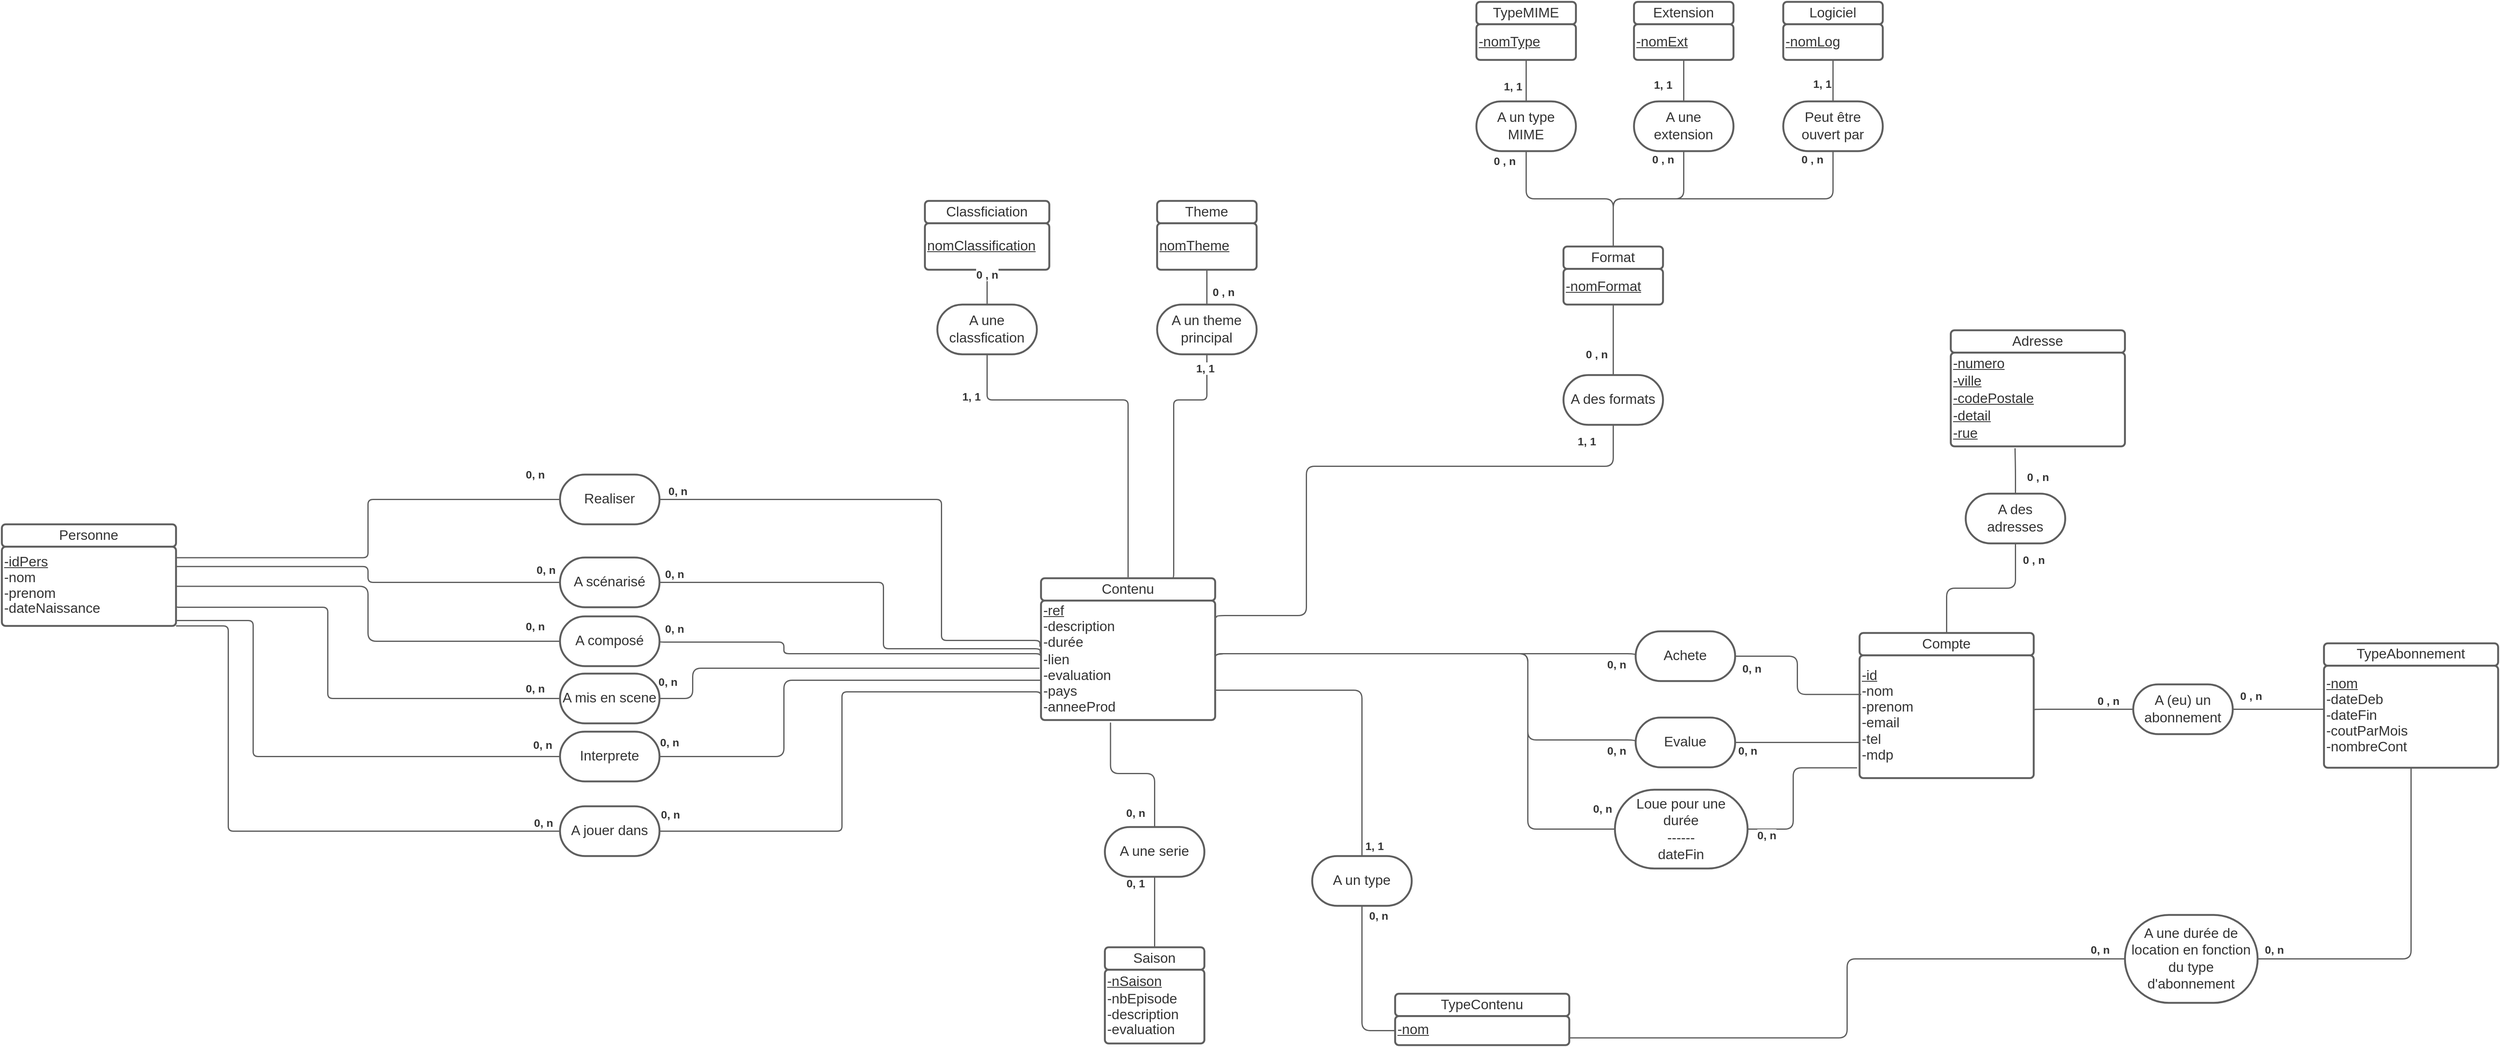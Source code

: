 <mxfile version="20.8.16" type="device"><diagram name="Page-1" id="yzhOez-J-gjcgPz_JkEf"><mxGraphModel dx="1983" dy="2032" grid="1" gridSize="10" guides="1" tooltips="1" connect="1" arrows="0" fold="1" page="1" pageScale="1" pageWidth="827" pageHeight="1169" math="0" shadow="0"><root><mxCell id="0"/><mxCell id="1" parent="0"/><mxCell id="OtvRLSTqSI0YJR0zDPqX-1" value="Theme" style="html=1;overflow=block;blockSpacing=1;whiteSpace=wrap;fontSize=16.7;fontColor=#333333;align=center;spacing=3.8;strokeColor=#5e5e5e;strokeOpacity=100;rounded=1;absoluteArcSize=1;arcSize=9;strokeWidth=2.3;lucidId=jejBH.42-18E;" parent="1" vertex="1"><mxGeometry x="793" y="-696" width="120" height="27" as="geometry"/></mxCell><mxCell id="OtvRLSTqSI0YJR0zDPqX-2" value="nomTheme" style="html=1;overflow=block;blockSpacing=1;whiteSpace=wrap;fontSize=16.7;fontColor=#333333;fontStyle=4;align=left;spacing=3.8;verticalAlign=middle;strokeColor=#5e5e5e;strokeOpacity=100;rounded=1;absoluteArcSize=1;arcSize=9;strokeWidth=2.3;lucidId=jejBxBTFkY.N;" parent="1" vertex="1"><mxGeometry x="793" y="-669" width="120" height="56" as="geometry"/></mxCell><mxCell id="OtvRLSTqSI0YJR0zDPqX-4" value="Contenu" style="html=1;overflow=block;blockSpacing=1;whiteSpace=wrap;fontSize=16.7;fontColor=#333333;align=center;spacing=3.8;strokeColor=#5e5e5e;strokeOpacity=100;rounded=1;absoluteArcSize=1;arcSize=9;strokeWidth=2.3;lucidId=NejBDIy_1vik;" parent="1" vertex="1"><mxGeometry x="653" y="-241" width="210" height="27" as="geometry"/></mxCell><mxCell id="BRtx1PrN9E1ml90FHvNf-51" style="edgeStyle=orthogonalEdgeStyle;rounded=1;orthogonalLoop=1;jettySize=auto;html=1;entryX=0.5;entryY=1;entryDx=0;entryDy=0;strokeColor=#5E5E5E;strokeWidth=1.5;endArrow=none;endFill=0;exitX=1.008;exitY=0.142;exitDx=0;exitDy=0;exitPerimeter=0;" parent="1" source="OtvRLSTqSI0YJR0zDPqX-5" target="BRtx1PrN9E1ml90FHvNf-42" edge="1"><mxGeometry relative="1" as="geometry"><mxPoint x="883" y="-196" as="sourcePoint"/><Array as="points"><mxPoint x="973" y="-196"/><mxPoint x="973" y="-376"/><mxPoint x="1343" y="-376"/></Array></mxGeometry></mxCell><mxCell id="OtvRLSTqSI0YJR0zDPqX-5" value="&lt;div style=&quot;display: flex; justify-content: flex-start; text-align: left; align-items: baseline; font-size: 0; line-height: 1.25;margin-top: -2px;&quot;&gt;&lt;span&gt;&lt;span style=&quot;font-size:16.7px;color:#333333;text-decoration: underline;&quot;&gt;-ref&lt;/span&gt;&lt;span style=&quot;font-size:16.7px;color:#333333;&quot;&gt;&lt;br&gt;&lt;/span&gt;&lt;/span&gt;&lt;/div&gt;&lt;div style=&quot;display: flex; justify-content: flex-start; text-align: left; align-items: baseline; line-height: 1.25; margin-top: -2px;&quot;&gt;&lt;span style=&quot;font-size: 0px;&quot;&gt;&lt;span style=&quot;font-size:16.7px;color:#333333;&quot;&gt;&lt;span style=&quot;font-size:16.7px;color:#333333;&quot;&gt;&lt;br&gt;&lt;/span&gt;&lt;/span&gt;&lt;/span&gt;&lt;span style=&quot;font-size: 0px;&quot;&gt;&lt;span style=&quot;font-size:16.7px;color:#333333;&quot;&gt;&lt;span style=&quot;font-size:16.7px;color:#333333;&quot;&gt;-description&lt;br&gt;&lt;/span&gt;&lt;/span&gt;&lt;/span&gt;&lt;span style=&quot;font-size: 0px;&quot;&gt;&lt;span style=&quot;font-size:16.7px;color:#333333;&quot;&gt;&lt;span style=&quot;font-size:16.7px;color:#333333;&quot;&gt;&lt;br&gt;&lt;/span&gt;&lt;/span&gt;&lt;/span&gt;&lt;span style=&quot;font-size: 0px;&quot;&gt;&lt;span style=&quot;font-size:16.7px;color:#333333;&quot;&gt;&lt;span style=&quot;font-size:16.7px;color:#333333;&quot;&gt;&lt;br&gt;&lt;/span&gt;&lt;/span&gt;&lt;/span&gt;&lt;span style=&quot;font-size: 0px;&quot;&gt;&lt;span style=&quot;font-size:16.7px;color:#333333;&quot;&gt;&lt;span style=&quot;font-size:16.7px;color:#333333;&quot;&gt;&lt;br&gt;&lt;/span&gt;&lt;/span&gt;&lt;/span&gt;&lt;span style=&quot;font-size: 0px;&quot;&gt;&lt;br&gt;&lt;br&gt;&lt;/span&gt;&lt;span style=&quot;font-size: 0px;&quot;&gt;aa&lt;/span&gt;&lt;font color=&quot;#333333&quot;&gt;&lt;br&gt;&lt;/font&gt;&lt;span style=&quot;font-size: 0px;&quot;&gt;&lt;span style=&quot;font-size:16.7px;color:#333333;&quot;&gt;&lt;span style=&quot;font-size:16.7px;color:#333333;&quot;&gt;&lt;br&gt;&lt;/span&gt;&lt;/span&gt;&lt;/span&gt;&lt;span style=&quot;font-size: 0px;&quot;&gt;&lt;span style=&quot;font-size:16.7px;color:#333333;&quot;&gt;&lt;span style=&quot;font-size:16.7px;color:#333333;&quot;&gt;&lt;br&gt;&lt;/span&gt;&lt;/span&gt;&lt;/span&gt;&lt;span style=&quot;font-size: 0px;&quot;&gt;&lt;br&gt;&lt;/span&gt;&lt;font color=&quot;#333333&quot;&gt;&lt;span style=&quot;font-size: 16.7px;&quot;&gt;&lt;br&gt;&lt;/span&gt;&lt;/font&gt;&lt;font color=&quot;#333333&quot;&gt;&lt;span style=&quot;font-size: 16.7px;&quot;&gt;&lt;br&gt;&lt;/span&gt;&lt;/font&gt;&lt;br&gt;&lt;/div&gt;&lt;div style=&quot;display: flex; justify-content: flex-start; text-align: left; align-items: baseline; font-size: 0; line-height: 1.25;margin-top: -2px;&quot;&gt;&lt;span&gt;&lt;span style=&quot;font-size:16.7px;color:#333333;&quot;&gt;-durée&lt;br&gt;-lien&lt;br&gt;&lt;/span&gt;&lt;/span&gt;&lt;/div&gt;&lt;div style=&quot;display: flex; justify-content: flex-start; text-align: left; align-items: baseline; font-size: 0; line-height: 1.25;margin-top: -2px;&quot;&gt;&lt;span&gt;&lt;span style=&quot;font-size:16.7px;color:#333333;&quot;&gt;-evaluation&lt;br&gt;&lt;/span&gt;&lt;/span&gt;&lt;/div&gt;&lt;div style=&quot;display: flex; justify-content: flex-start; text-align: left; align-items: baseline; font-size: 0; line-height: 1.25;margin-top: -2px;&quot;&gt;&lt;span&gt;&lt;span style=&quot;font-size:16.7px;color:#333333;&quot;&gt;-pays&lt;br&gt;&lt;/span&gt;&lt;/span&gt;&lt;/div&gt;&lt;div style=&quot;display: flex; justify-content: flex-start; align-items: baseline; line-height: 1.25; margin-top: -2px;&quot;&gt;&lt;span style=&quot;font-size: 0px;&quot;&gt;&lt;span style=&quot;font-size:16.7px;color:#333333;&quot;&gt;-anneeProd&lt;/span&gt;&lt;/span&gt;&lt;span style=&quot;font-size: 0px;&quot;&gt;&lt;span style=&quot;font-size:16.7px;color:#333333;&quot;&gt;&lt;br&gt;&lt;/span&gt;&lt;/span&gt;&lt;font color=&quot;#333333&quot;&gt;&lt;span style=&quot;font-size: 16.7px;&quot;&gt;&lt;div style=&quot;text-align: left;&quot;&gt;&lt;br&gt;&lt;/div&gt;&lt;/span&gt;&lt;/font&gt;&lt;/div&gt;" style="html=1;overflow=block;blockSpacing=1;whiteSpace=wrap;fontSize=13;spacing=3.8;verticalAlign=middle;strokeColor=#5e5e5e;strokeOpacity=100;rounded=1;absoluteArcSize=1;arcSize=9;strokeWidth=2.3;lucidId=NejBXfe0f9c7;" parent="1" vertex="1"><mxGeometry x="653" y="-214" width="210" height="144" as="geometry"/></mxCell><mxCell id="OtvRLSTqSI0YJR0zDPqX-11" value="Realiser" style="html=1;overflow=block;blockSpacing=1;whiteSpace=wrap;rounded=1;arcSize=50;fontSize=16.7;fontColor=#333333;align=center;spacing=3.8;strokeColor=#5e5e5e;strokeOpacity=100;strokeWidth=2.3;lucidId=ChjB5QPBFmKb;" parent="1" vertex="1"><mxGeometry x="73" y="-366" width="120" height="60" as="geometry"/></mxCell><mxCell id="OtvRLSTqSI0YJR0zDPqX-12" value="" style="html=1;jettySize=18;whiteSpace=wrap;fontSize=13;strokeColor=#5E5E5E;strokeWidth=1.5;rounded=1;arcSize=12;edgeStyle=orthogonalEdgeStyle;startArrow=none;endArrow=none;exitX=0.996;exitY=0.139;entryX=0;entryY=0.5;lucidId=yijBLoybgWSp;exitDx=0;exitDy=0;entryDx=0;entryDy=0;exitPerimeter=0;" parent="1" source="BRtx1PrN9E1ml90FHvNf-89" target="OtvRLSTqSI0YJR0zDPqX-11" edge="1"><mxGeometry width="100" height="100" relative="1" as="geometry"><Array as="points"/><mxPoint x="-87" y="-365" as="sourcePoint"/></mxGeometry></mxCell><mxCell id="OtvRLSTqSI0YJR0zDPqX-14" value="" style="html=1;jettySize=18;whiteSpace=wrap;fontSize=13;strokeColor=#5E5E5E;strokeWidth=1.5;rounded=1;arcSize=12;edgeStyle=orthogonalEdgeStyle;startArrow=none;endArrow=none;exitX=1;exitY=0.5;entryX=-0.006;entryY=0.386;lucidId=HijBQt0Iui5a;exitDx=0;exitDy=0;entryDx=0;entryDy=0;entryPerimeter=0;" parent="1" source="OtvRLSTqSI0YJR0zDPqX-11" target="OtvRLSTqSI0YJR0zDPqX-5" edge="1"><mxGeometry width="100" height="100" relative="1" as="geometry"><Array as="points"><mxPoint x="533" y="-336"/><mxPoint x="533" y="-166"/><mxPoint x="652" y="-166"/></Array></mxGeometry></mxCell><mxCell id="OtvRLSTqSI0YJR0zDPqX-15" value="0, n" style="text;html=1;resizable=0;labelBackgroundColor=default;align=center;verticalAlign=middle;fontStyle=1;fontColor=#333333;fontSize=13.3;" parent="OtvRLSTqSI0YJR0zDPqX-14" vertex="1"><mxGeometry x="-0.205" relative="1" as="geometry"><mxPoint x="-231" y="-10" as="offset"/></mxGeometry></mxCell><mxCell id="OtvRLSTqSI0YJR0zDPqX-18" value="A un theme principal" style="html=1;overflow=block;blockSpacing=1;whiteSpace=wrap;rounded=1;arcSize=50;fontSize=16.7;fontColor=#333333;align=center;spacing=3.8;strokeColor=#5e5e5e;strokeOpacity=100;strokeWidth=2.3;lucidId=xojB8fOaAYHN;" parent="1" vertex="1"><mxGeometry x="793" y="-571" width="120" height="60" as="geometry"/></mxCell><mxCell id="OtvRLSTqSI0YJR0zDPqX-19" value="" style="html=1;jettySize=18;whiteSpace=wrap;fontSize=13;strokeColor=#5E5E5E;strokeWidth=1.5;rounded=1;arcSize=12;edgeStyle=orthogonalEdgeStyle;startArrow=none;endArrow=none;exitX=0.5;exitY=1;lucidId=SojBJwaM~PbR;exitDx=0;exitDy=0;entryX=0.75;entryY=0;entryDx=0;entryDy=0;" parent="1" source="OtvRLSTqSI0YJR0zDPqX-18" target="OtvRLSTqSI0YJR0zDPqX-4" edge="1"><mxGeometry width="100" height="100" relative="1" as="geometry"><Array as="points"><mxPoint x="853" y="-456"/><mxPoint x="813" y="-456"/><mxPoint x="813" y="-241"/></Array><mxPoint x="813" y="-246" as="targetPoint"/></mxGeometry></mxCell><mxCell id="OtvRLSTqSI0YJR0zDPqX-20" value="1, 1" style="text;html=1;resizable=0;labelBackgroundColor=default;align=center;verticalAlign=middle;fontStyle=1;fontColor=#333333;fontSize=13.3;" parent="OtvRLSTqSI0YJR0zDPqX-19" vertex="1"><mxGeometry x="-0.826" relative="1" as="geometry"><mxPoint x="-2" y="-10" as="offset"/></mxGeometry></mxCell><mxCell id="OtvRLSTqSI0YJR0zDPqX-21" value="" style="html=1;jettySize=18;whiteSpace=wrap;fontSize=13;strokeColor=#5E5E5E;strokeWidth=1.5;rounded=1;arcSize=12;edgeStyle=orthogonalEdgeStyle;startArrow=none;endArrow=none;exitX=0.5;exitY=1;entryX=0.5;entryY=0;lucidId=1ojBVqLJjaBZ;entryDx=0;entryDy=0;exitDx=0;exitDy=0;" parent="1" source="OtvRLSTqSI0YJR0zDPqX-2" target="OtvRLSTqSI0YJR0zDPqX-18" edge="1"><mxGeometry width="100" height="100" relative="1" as="geometry"><Array as="points"/></mxGeometry></mxCell><mxCell id="OtvRLSTqSI0YJR0zDPqX-22" value="0 , n" style="text;html=1;resizable=0;labelBackgroundColor=default;align=center;verticalAlign=middle;fontStyle=1;fontColor=#333333;fontSize=13.3;" parent="OtvRLSTqSI0YJR0zDPqX-21" vertex="1"><mxGeometry relative="1" as="geometry"><mxPoint x="20" y="6" as="offset"/></mxGeometry></mxCell><mxCell id="OtvRLSTqSI0YJR0zDPqX-23" value="A jouer dans" style="html=1;overflow=block;blockSpacing=1;whiteSpace=wrap;rounded=1;arcSize=50;fontSize=16.7;fontColor=#333333;align=center;spacing=3.8;strokeColor=#5e5e5e;strokeOpacity=100;strokeWidth=2.3;lucidId=FqjBGdys.Dre;" parent="1" vertex="1"><mxGeometry x="73.0" y="34" width="120" height="60" as="geometry"/></mxCell><mxCell id="OtvRLSTqSI0YJR0zDPqX-24" value="A scénarisé" style="html=1;overflow=block;blockSpacing=1;whiteSpace=wrap;rounded=1;arcSize=50;fontSize=16.7;fontColor=#333333;align=center;spacing=3.8;strokeColor=#5e5e5e;strokeOpacity=100;strokeWidth=2.3;lucidId=LqjBLhuiTjXW;" parent="1" vertex="1"><mxGeometry x="73" y="-266" width="120" height="60" as="geometry"/></mxCell><mxCell id="OtvRLSTqSI0YJR0zDPqX-25" value="" style="html=1;jettySize=18;whiteSpace=wrap;fontSize=13;strokeColor=#5E5E5E;strokeWidth=1.5;rounded=1;arcSize=12;edgeStyle=orthogonalEdgeStyle;startArrow=none;endArrow=none;exitX=1;exitY=0.25;entryX=0;entryY=0.5;lucidId=ZqjBr8YlqV.C;exitDx=0;exitDy=0;entryDx=0;entryDy=0;" parent="1" source="BRtx1PrN9E1ml90FHvNf-89" target="OtvRLSTqSI0YJR0zDPqX-24" edge="1"><mxGeometry width="100" height="100" relative="1" as="geometry"><Array as="points"/><mxPoint x="-87" y="-235.0" as="sourcePoint"/></mxGeometry></mxCell><mxCell id="OtvRLSTqSI0YJR0zDPqX-26" value="0, n" style="text;html=1;resizable=0;labelBackgroundColor=default;align=center;verticalAlign=middle;fontStyle=1;fontColor=#333333;fontSize=13.3;" parent="OtvRLSTqSI0YJR0zDPqX-25" vertex="1"><mxGeometry x="0.196" relative="1" as="geometry"><mxPoint x="163" y="53" as="offset"/></mxGeometry></mxCell><mxCell id="OtvRLSTqSI0YJR0zDPqX-27" value="" style="html=1;jettySize=18;whiteSpace=wrap;fontSize=13;strokeColor=#5E5E5E;strokeWidth=1.5;rounded=1;arcSize=12;edgeStyle=orthogonalEdgeStyle;startArrow=none;endArrow=none;exitX=1;exitY=1;entryX=0;entryY=0.5;lucidId=2qjBmUkvBCma;entryDx=0;entryDy=0;exitDx=0;exitDy=0;" parent="1" source="BRtx1PrN9E1ml90FHvNf-89" target="OtvRLSTqSI0YJR0zDPqX-23" edge="1"><mxGeometry width="100" height="100" relative="1" as="geometry"><Array as="points"><mxPoint x="-327" y="-183"/><mxPoint x="-327" y="64"/></Array><mxPoint x="210.37" y="301.604" as="sourcePoint"/></mxGeometry></mxCell><mxCell id="OtvRLSTqSI0YJR0zDPqX-28" value="0, n" style="text;html=1;resizable=0;labelBackgroundColor=default;align=center;verticalAlign=middle;fontStyle=1;fontColor=#333333;fontSize=13.3;" parent="OtvRLSTqSI0YJR0zDPqX-27" vertex="1"><mxGeometry x="0.248" relative="1" as="geometry"><mxPoint x="247" y="-10" as="offset"/></mxGeometry></mxCell><mxCell id="OtvRLSTqSI0YJR0zDPqX-29" value="" style="html=1;jettySize=18;whiteSpace=wrap;fontSize=13;strokeColor=#5E5E5E;strokeWidth=1.5;rounded=1;arcSize=12;edgeStyle=orthogonalEdgeStyle;startArrow=none;endArrow=none;exitX=1;exitY=0.5;entryX=-0.005;entryY=0.443;lucidId=_qjBDqwcsFOo;exitDx=0;exitDy=0;entryDx=0;entryDy=0;entryPerimeter=0;" parent="1" source="OtvRLSTqSI0YJR0zDPqX-24" target="OtvRLSTqSI0YJR0zDPqX-5" edge="1"><mxGeometry width="100" height="100" relative="1" as="geometry"><Array as="points"><mxPoint x="463" y="-236"/><mxPoint x="463" y="-156"/><mxPoint x="652" y="-156"/></Array></mxGeometry></mxCell><mxCell id="OtvRLSTqSI0YJR0zDPqX-30" value="0, n" style="text;html=1;resizable=0;labelBackgroundColor=default;align=center;verticalAlign=middle;fontStyle=1;fontColor=#333333;fontSize=13.3;" parent="OtvRLSTqSI0YJR0zDPqX-29" vertex="1"><mxGeometry x="-0.819" relative="1" as="geometry"><mxPoint x="-32" y="-10" as="offset"/></mxGeometry></mxCell><mxCell id="OtvRLSTqSI0YJR0zDPqX-122" style="edgeStyle=elbowEdgeStyle;rounded=1;orthogonalLoop=1;jettySize=auto;html=1;exitX=0;exitY=0;exitDx=0;exitDy=0;strokeColor=#5e5e5e;strokeWidth=1.5;fontSize=14;endArrow=none;endFill=0;" parent="OtvRLSTqSI0YJR0zDPqX-29" source="OtvRLSTqSI0YJR0zDPqX-30" target="OtvRLSTqSI0YJR0zDPqX-30" edge="1"><mxGeometry relative="1" as="geometry"/></mxCell><mxCell id="OtvRLSTqSI0YJR0zDPqX-33" value="Classficiation" style="html=1;overflow=block;blockSpacing=1;whiteSpace=wrap;fontSize=16.7;fontColor=#333333;align=center;spacing=3.8;strokeColor=#5e5e5e;strokeOpacity=100;rounded=1;absoluteArcSize=1;arcSize=9;strokeWidth=2.3;lucidId=esjB~5Ccd-we;" parent="1" vertex="1"><mxGeometry x="513" y="-696" width="150" height="27" as="geometry"/></mxCell><mxCell id="OtvRLSTqSI0YJR0zDPqX-34" value="nomClassification" style="html=1;overflow=block;blockSpacing=1;whiteSpace=wrap;fontSize=16.7;fontColor=#333333;fontStyle=4;align=left;spacing=3.8;verticalAlign=middle;strokeColor=#5e5e5e;strokeOpacity=100;rounded=1;absoluteArcSize=1;arcSize=9;strokeWidth=2.3;lucidId=esjBIlTkwPr8;" parent="1" vertex="1"><mxGeometry x="513" y="-669" width="150" height="56" as="geometry"/></mxCell><mxCell id="OtvRLSTqSI0YJR0zDPqX-35" value="A une classfication" style="html=1;overflow=block;blockSpacing=1;whiteSpace=wrap;rounded=1;arcSize=50;fontSize=16.7;fontColor=#333333;align=center;spacing=3.8;strokeColor=#5e5e5e;strokeOpacity=100;strokeWidth=2.3;lucidId=esjBECUk6~5J;" parent="1" vertex="1"><mxGeometry x="528" y="-571" width="120" height="60" as="geometry"/></mxCell><mxCell id="OtvRLSTqSI0YJR0zDPqX-36" value="" style="html=1;jettySize=18;whiteSpace=wrap;fontSize=13;strokeColor=#5E5E5E;strokeWidth=1.5;rounded=1;arcSize=12;edgeStyle=orthogonalEdgeStyle;startArrow=none;endArrow=none;exitX=0.5;exitY=1;entryX=0.5;entryY=-0.042;entryPerimeter=0;lucidId=esjBC1PlI_qc;exitDx=0;exitDy=0;" parent="1" source="OtvRLSTqSI0YJR0zDPqX-35" target="OtvRLSTqSI0YJR0zDPqX-4" edge="1"><mxGeometry width="100" height="100" relative="1" as="geometry"><Array as="points"><mxPoint x="588" y="-456"/><mxPoint x="758" y="-456"/></Array></mxGeometry></mxCell><mxCell id="OtvRLSTqSI0YJR0zDPqX-82" value="1, 1" style="text;html=1;resizable=0;labelBackgroundColor=default;align=center;verticalAlign=middle;fontStyle=1;fontColor=#333333;fontSize=13.3;" parent="OtvRLSTqSI0YJR0zDPqX-36" vertex="1"><mxGeometry x="-0.816" relative="1" as="geometry"><mxPoint x="-19" y="10" as="offset"/></mxGeometry></mxCell><mxCell id="OtvRLSTqSI0YJR0zDPqX-38" value="" style="html=1;jettySize=18;whiteSpace=wrap;fontSize=13;strokeColor=#5E5E5E;strokeWidth=1.5;rounded=1;arcSize=12;edgeStyle=orthogonalEdgeStyle;startArrow=none;endArrow=none;exitX=0.5;exitY=1;entryX=0.5;entryY=0;lucidId=esjBZ3NB9nTm;exitDx=0;exitDy=0;entryDx=0;entryDy=0;" parent="1" source="OtvRLSTqSI0YJR0zDPqX-34" target="OtvRLSTqSI0YJR0zDPqX-35" edge="1"><mxGeometry width="100" height="100" relative="1" as="geometry"><Array as="points"/></mxGeometry></mxCell><mxCell id="OtvRLSTqSI0YJR0zDPqX-39" value="0 , n" style="text;html=1;resizable=0;labelBackgroundColor=default;align=center;verticalAlign=middle;fontStyle=1;fontColor=#333333;fontSize=13.3;" parent="OtvRLSTqSI0YJR0zDPqX-38" vertex="1"><mxGeometry relative="1" as="geometry"><mxPoint y="-15" as="offset"/></mxGeometry></mxCell><mxCell id="BRtx1PrN9E1ml90FHvNf-8" style="edgeStyle=orthogonalEdgeStyle;rounded=1;orthogonalLoop=1;jettySize=auto;html=1;exitX=0.5;exitY=1;exitDx=0;exitDy=0;entryX=0.5;entryY=0;entryDx=0;entryDy=0;endArrow=none;endFill=0;strokeWidth=1.5;strokeColor=#5E5E5E;" parent="1" source="BRtx1PrN9E1ml90FHvNf-95" target="OtvRLSTqSI0YJR0zDPqX-49" edge="1"><mxGeometry relative="1" as="geometry"/></mxCell><mxCell id="OtvRLSTqSI0YJR0zDPqX-48" value="&lt;div style=&quot;display: flex; justify-content: flex-start; text-align: left; align-items: baseline; font-size: 0; line-height: 1.25;margin-top: -2px;&quot;&gt;&lt;span&gt;&lt;span style=&quot;font-size:16.7px;color:#333333;&quot;&gt;&lt;br&gt;&lt;/span&gt;&lt;/span&gt;&lt;span&gt;&lt;span style=&quot;font-size:16.7px;color:#333333;&quot;&gt;&lt;u&gt;-nSaison&lt;br&gt;&lt;/u&gt;-nbEpisode&lt;br&gt;&lt;/span&gt;&lt;/span&gt;&lt;/div&gt;&lt;div style=&quot;display: flex; justify-content: flex-start; text-align: left; align-items: baseline; font-size: 0; line-height: 1.25;margin-top: -2px;&quot;&gt;&lt;span&gt;&lt;span style=&quot;font-size:16.7px;color:#333333;&quot;&gt;-description&lt;br&gt;&lt;/span&gt;&lt;/span&gt;&lt;/div&gt;&lt;div style=&quot;display: flex; justify-content: flex-start; text-align: left; align-items: baseline; font-size: 0; line-height: 1.25;margin-top: -2px;&quot;&gt;&lt;span&gt;&lt;span style=&quot;font-size:16.7px;color:#333333;&quot;&gt;-evaluation&lt;/span&gt;&lt;/span&gt;&lt;/div&gt;" style="html=1;overflow=block;blockSpacing=1;whiteSpace=wrap;fontSize=13;spacing=3.8;verticalAlign=middle;strokeColor=#5e5e5e;strokeOpacity=100;rounded=1;absoluteArcSize=1;arcSize=9;strokeWidth=2.3;lucidId=sxjByRSx1M5x;" parent="1" vertex="1"><mxGeometry x="730" y="231" width="120" height="89" as="geometry"/></mxCell><mxCell id="OtvRLSTqSI0YJR0zDPqX-49" value="Saison" style="html=1;overflow=block;blockSpacing=1;whiteSpace=wrap;fontSize=16.7;fontColor=#333333;align=center;spacing=3.8;strokeColor=#5e5e5e;strokeOpacity=100;rounded=1;absoluteArcSize=1;arcSize=9;strokeWidth=2.3;lucidId=sxjBbOrN3D~8;" parent="1" vertex="1"><mxGeometry x="730" y="204" width="120" height="27" as="geometry"/></mxCell><mxCell id="OtvRLSTqSI0YJR0zDPqX-56" value="" style="html=1;jettySize=18;whiteSpace=wrap;fontSize=13;strokeColor=#5E5E5E;strokeWidth=1.5;rounded=1;arcSize=12;edgeStyle=orthogonalEdgeStyle;startArrow=none;endArrow=none;exitX=1;exitY=0.5;entryX=0.002;entryY=0.858;lucidId=hBjB2dj1gplf;entryDx=0;entryDy=0;entryPerimeter=0;exitDx=0;exitDy=0;" parent="1" source="OtvRLSTqSI0YJR0zDPqX-23" target="OtvRLSTqSI0YJR0zDPqX-5" edge="1"><mxGeometry width="100" height="100" relative="1" as="geometry"><Array as="points"><mxPoint x="413" y="64"/><mxPoint x="413" y="-104"/></Array></mxGeometry></mxCell><mxCell id="OtvRLSTqSI0YJR0zDPqX-108" style="edgeStyle=elbowEdgeStyle;rounded=1;orthogonalLoop=1;jettySize=auto;html=1;exitX=1;exitY=0.5;exitDx=0;exitDy=0;entryX=0;entryY=0.5;entryDx=0;entryDy=0;strokeColor=#5e5e5e;strokeWidth=1.5;fontSize=14;endArrow=none;endFill=0;" parent="1" source="BRtx1PrN9E1ml90FHvNf-89" target="OtvRLSTqSI0YJR0zDPqX-64" edge="1"><mxGeometry relative="1" as="geometry"><mxPoint x="-270" y="-165.0" as="sourcePoint"/></mxGeometry></mxCell><mxCell id="OtvRLSTqSI0YJR0zDPqX-64" value="A composé" style="html=1;overflow=block;blockSpacing=1;whiteSpace=wrap;rounded=1;arcSize=50;fontSize=16.7;fontColor=#333333;align=center;spacing=3.8;strokeColor=#5e5e5e;strokeOpacity=100;strokeWidth=2.3;lucidId=9DjBeM9wwp~a;" parent="1" vertex="1"><mxGeometry x="73" y="-195" width="120" height="60" as="geometry"/></mxCell><mxCell id="OtvRLSTqSI0YJR0zDPqX-67" value="" style="html=1;jettySize=18;whiteSpace=wrap;fontSize=13;strokeColor=#5E5E5E;strokeWidth=1.5;rounded=1;arcSize=12;edgeStyle=orthogonalEdgeStyle;startArrow=none;endArrow=none;exitX=1;exitY=0.5;lucidId=zEjBB7QVhMc1;exitDx=0;exitDy=0;entryX=0;entryY=0.5;entryDx=0;entryDy=0;" parent="1" source="OtvRLSTqSI0YJR0zDPqX-64" target="OtvRLSTqSI0YJR0zDPqX-5" edge="1"><mxGeometry width="100" height="100" relative="1" as="geometry"><Array as="points"><mxPoint x="193" y="-164"/><mxPoint x="343" y="-164"/><mxPoint x="343" y="-150"/></Array><mxPoint x="1038" y="322.5" as="targetPoint"/></mxGeometry></mxCell><mxCell id="OtvRLSTqSI0YJR0zDPqX-68" value="0, n" style="text;html=1;resizable=0;labelBackgroundColor=default;align=center;verticalAlign=middle;fontStyle=1;fontColor=#333333;fontSize=13.3;" parent="OtvRLSTqSI0YJR0zDPqX-67" vertex="1"><mxGeometry x="-0.969" relative="1" as="geometry"><mxPoint x="11" y="-16" as="offset"/></mxGeometry></mxCell><mxCell id="OtvRLSTqSI0YJR0zDPqX-102" style="edgeStyle=elbowEdgeStyle;rounded=1;orthogonalLoop=1;jettySize=auto;html=1;entryX=-0.009;entryY=0.566;entryDx=0;entryDy=0;strokeColor=#5e5e5e;strokeWidth=1.5;fontSize=14;endArrow=none;endFill=0;entryPerimeter=0;exitX=1;exitY=0.5;exitDx=0;exitDy=0;" parent="1" source="OtvRLSTqSI0YJR0zDPqX-74" target="OtvRLSTqSI0YJR0zDPqX-5" edge="1"><mxGeometry relative="1" as="geometry"><Array as="points"><mxPoint x="233" y="-116"/><mxPoint x="1293" y="384"/></Array></mxGeometry></mxCell><mxCell id="OtvRLSTqSI0YJR0zDPqX-74" value="A mis en scene" style="html=1;overflow=block;blockSpacing=1;whiteSpace=wrap;rounded=1;arcSize=50;fontSize=16.7;fontColor=#333333;align=center;spacing=3.8;strokeColor=#5e5e5e;strokeOpacity=100;strokeWidth=2.3;lucidId=sFjBx3ZSnAQh;" parent="1" vertex="1"><mxGeometry x="73" y="-126" width="120" height="60" as="geometry"/></mxCell><mxCell id="OtvRLSTqSI0YJR0zDPqX-75" value="" style="html=1;jettySize=18;whiteSpace=wrap;fontSize=13;strokeColor=#5E5E5E;strokeWidth=1.5;rounded=1;arcSize=12;edgeStyle=orthogonalEdgeStyle;startArrow=none;endArrow=none;entryX=0;entryY=0.5;lucidId=sFjBRPKOKJ_d;entryDx=0;entryDy=0;exitX=1;exitY=0.75;exitDx=0;exitDy=0;" parent="1" source="BRtx1PrN9E1ml90FHvNf-89" target="OtvRLSTqSI0YJR0zDPqX-74" edge="1"><mxGeometry width="100" height="100" relative="1" as="geometry"><Array as="points"><mxPoint x="-390" y="-206"/><mxPoint x="-207" y="-206"/><mxPoint x="-207" y="-96"/></Array><mxPoint x="-262" y="-35.87" as="sourcePoint"/></mxGeometry></mxCell><mxCell id="OtvRLSTqSI0YJR0zDPqX-76" value="0, n" style="text;html=1;resizable=0;labelBackgroundColor=default;align=center;verticalAlign=middle;fontStyle=1;fontColor=#333333;fontSize=13.3;" parent="OtvRLSTqSI0YJR0zDPqX-75" vertex="1"><mxGeometry x="0.248" relative="1" as="geometry"><mxPoint x="186" y="-12" as="offset"/></mxGeometry></mxCell><mxCell id="OtvRLSTqSI0YJR0zDPqX-96" style="edgeStyle=orthogonalEdgeStyle;rounded=1;orthogonalLoop=1;jettySize=auto;html=1;exitX=1;exitY=0.5;exitDx=0;exitDy=0;fontSize=14;endArrow=none;endFill=0;strokeWidth=1.5;strokeColor=#5e5e5e;" parent="1" source="OtvRLSTqSI0YJR0zDPqX-78" edge="1"><mxGeometry relative="1" as="geometry"><mxPoint x="653" y="-118" as="targetPoint"/><Array as="points"><mxPoint x="343" y="-26"/><mxPoint x="343" y="-118"/></Array></mxGeometry></mxCell><mxCell id="OtvRLSTqSI0YJR0zDPqX-78" value="Interprete" style="html=1;overflow=block;blockSpacing=1;whiteSpace=wrap;rounded=1;arcSize=50;fontSize=16.7;fontColor=#333333;align=center;spacing=3.8;strokeColor=#5e5e5e;strokeOpacity=100;strokeWidth=2.3;lucidId=vFjBN382D4NY;" parent="1" vertex="1"><mxGeometry x="73" y="-56" width="120" height="60" as="geometry"/></mxCell><mxCell id="OtvRLSTqSI0YJR0zDPqX-92" value="" style="html=1;jettySize=18;whiteSpace=wrap;fontSize=13;strokeColor=#5E5E5E;strokeWidth=1.5;rounded=1;arcSize=12;edgeStyle=orthogonalEdgeStyle;startArrow=none;endArrow=none;lucidId=sFjBRPKOKJ_d;exitX=1.001;exitY=0.932;exitDx=0;exitDy=0;entryX=0;entryY=0.5;entryDx=0;entryDy=0;exitPerimeter=0;" parent="1" source="BRtx1PrN9E1ml90FHvNf-89" target="OtvRLSTqSI0YJR0zDPqX-78" edge="1"><mxGeometry width="100" height="100" relative="1" as="geometry"><Array as="points"><mxPoint x="-297" y="-190"/><mxPoint x="-297" y="-26"/></Array><mxPoint x="73" y="113" as="sourcePoint"/><mxPoint x="213" y="93" as="targetPoint"/></mxGeometry></mxCell><mxCell id="OtvRLSTqSI0YJR0zDPqX-93" value="0, n" style="text;html=1;resizable=0;labelBackgroundColor=default;align=center;verticalAlign=middle;fontStyle=1;fontColor=#333333;fontSize=13.3;" parent="OtvRLSTqSI0YJR0zDPqX-92" vertex="1"><mxGeometry x="0.248" relative="1" as="geometry"><mxPoint x="215" y="-14" as="offset"/></mxGeometry></mxCell><mxCell id="BRtx1PrN9E1ml90FHvNf-55" style="edgeStyle=orthogonalEdgeStyle;rounded=1;orthogonalLoop=1;jettySize=auto;html=1;exitX=1.001;exitY=0.448;exitDx=0;exitDy=0;strokeColor=#5E5E5E;strokeWidth=1.5;endArrow=none;endFill=0;entryX=0;entryY=0.5;entryDx=0;entryDy=0;exitPerimeter=0;" parent="1" source="BRtx1PrN9E1ml90FHvNf-2" target="BRtx1PrN9E1ml90FHvNf-56" edge="1"><mxGeometry relative="1" as="geometry"><mxPoint x="1940" y="-253" as="targetPoint"/><Array as="points"><mxPoint x="1850" y="-83"/></Array></mxGeometry></mxCell><mxCell id="BRtx1PrN9E1ml90FHvNf-83" style="edgeStyle=orthogonalEdgeStyle;rounded=1;orthogonalLoop=1;jettySize=auto;html=1;exitX=0.5;exitY=0;exitDx=0;exitDy=0;entryX=0.5;entryY=1;entryDx=0;entryDy=0;strokeColor=#5E5E5E;strokeWidth=1.5;endArrow=none;endFill=0;" parent="1" source="BRtx1PrN9E1ml90FHvNf-1" target="BRtx1PrN9E1ml90FHvNf-82" edge="1"><mxGeometry relative="1" as="geometry"/></mxCell><mxCell id="BRtx1PrN9E1ml90FHvNf-1" value="Compte" style="html=1;overflow=block;blockSpacing=1;whiteSpace=wrap;fontSize=16.7;fontColor=#333333;align=center;spacing=3.8;strokeColor=#5e5e5e;strokeOpacity=100;rounded=1;absoluteArcSize=1;arcSize=9;strokeWidth=2.3;lucidId=NejBDIy_1vik;" parent="1" vertex="1"><mxGeometry x="1640" y="-175" width="210" height="27" as="geometry"/></mxCell><mxCell id="BRtx1PrN9E1ml90FHvNf-2" value="&lt;div style=&quot;display: flex; justify-content: flex-start; text-align: left; align-items: baseline; font-size: 0; line-height: 1.25;margin-top: -2px;&quot;&gt;&lt;span&gt;&lt;span style=&quot;font-size:16.7px;color:#333333;text-decoration: underline;&quot;&gt;-id&lt;/span&gt;&lt;span style=&quot;font-size:16.7px;color:#333333;&quot;&gt;&lt;br&gt;&lt;/span&gt;&lt;/span&gt;&lt;/div&gt;&lt;div style=&quot;display: flex; justify-content: flex-start; text-align: left; align-items: baseline; font-size: 0; line-height: 1.25;margin-top: -2px;&quot;&gt;&lt;span&gt;&lt;span style=&quot;font-size:16.7px;color:#333333;&quot;&gt;&lt;span style=&quot;font-size:16.7px;color:#333333;&quot;&gt;-nom&lt;br&gt;&lt;/span&gt;&lt;/span&gt;&lt;/span&gt;&lt;/div&gt;&lt;div style=&quot;display: flex; justify-content: flex-start; text-align: left; align-items: baseline; font-size: 0; line-height: 1.25;margin-top: -2px;&quot;&gt;&lt;span&gt;&lt;span style=&quot;font-size:16.7px;color:#333333;&quot;&gt;-prenom&lt;br&gt;&lt;/span&gt;&lt;/span&gt;&lt;/div&gt;&lt;div style=&quot;display: flex; justify-content: flex-start; text-align: left; align-items: baseline; font-size: 0; line-height: 1.25;margin-top: -2px;&quot;&gt;&lt;span&gt;&lt;span style=&quot;font-size:16.7px;color:#333333;&quot;&gt;-email&lt;br&gt;-tel&lt;/span&gt;&lt;/span&gt;&lt;span&gt;&lt;br&gt;&lt;/span&gt;&lt;span&gt;&lt;br&gt;&lt;/span&gt;&lt;/div&gt;&lt;div style=&quot;display: flex; justify-content: flex-start; text-align: left; align-items: baseline; font-size: 0; line-height: 1.25;margin-top: -2px;&quot;&gt;&lt;span&gt;&lt;span style=&quot;font-size:16.7px;color:#333333;&quot;&gt;-mdp&lt;/span&gt;&lt;/span&gt;&lt;/div&gt;" style="html=1;overflow=block;blockSpacing=1;whiteSpace=wrap;fontSize=13;spacing=3.8;verticalAlign=middle;strokeColor=#5e5e5e;strokeOpacity=100;rounded=1;absoluteArcSize=1;arcSize=9;strokeWidth=2.3;lucidId=NejBXfe0f9c7;" parent="1" vertex="1"><mxGeometry x="1640" y="-148" width="210" height="148" as="geometry"/></mxCell><mxCell id="BRtx1PrN9E1ml90FHvNf-12" style="edgeStyle=orthogonalEdgeStyle;rounded=1;orthogonalLoop=1;jettySize=auto;html=1;exitX=1;exitY=0.5;exitDx=0;exitDy=0;entryX=0.009;entryY=0.318;entryDx=0;entryDy=0;entryPerimeter=0;strokeColor=#5E5E5E;strokeWidth=1.5;endArrow=none;endFill=0;" parent="1" source="BRtx1PrN9E1ml90FHvNf-10" target="BRtx1PrN9E1ml90FHvNf-2" edge="1"><mxGeometry relative="1" as="geometry"/></mxCell><mxCell id="BRtx1PrN9E1ml90FHvNf-52" style="edgeStyle=orthogonalEdgeStyle;rounded=1;orthogonalLoop=1;jettySize=auto;html=1;exitX=0;exitY=0.5;exitDx=0;exitDy=0;entryX=1;entryY=0.5;entryDx=0;entryDy=0;strokeColor=#5E5E5E;strokeWidth=1.5;endArrow=none;endFill=0;" parent="1" source="BRtx1PrN9E1ml90FHvNf-10" target="OtvRLSTqSI0YJR0zDPqX-5" edge="1"><mxGeometry relative="1" as="geometry"><Array as="points"><mxPoint x="1370" y="-150"/><mxPoint x="863" y="-150"/></Array></mxGeometry></mxCell><mxCell id="BRtx1PrN9E1ml90FHvNf-10" value="Achete" style="html=1;overflow=block;blockSpacing=1;whiteSpace=wrap;rounded=1;arcSize=50;fontSize=16.7;fontColor=#333333;align=center;spacing=3.8;strokeColor=#5e5e5e;strokeOpacity=100;strokeWidth=2.3;lucidId=xojB8fOaAYHN;" parent="1" vertex="1"><mxGeometry x="1370" y="-177" width="120" height="60" as="geometry"/></mxCell><mxCell id="BRtx1PrN9E1ml90FHvNf-13" style="edgeStyle=orthogonalEdgeStyle;rounded=1;orthogonalLoop=1;jettySize=auto;html=1;exitX=1;exitY=0.5;exitDx=0;exitDy=0;strokeColor=#5E5E5E;strokeWidth=1.5;endArrow=none;endFill=0;entryX=-0.014;entryY=0.916;entryDx=0;entryDy=0;entryPerimeter=0;" parent="1" source="BRtx1PrN9E1ml90FHvNf-11" target="BRtx1PrN9E1ml90FHvNf-2" edge="1"><mxGeometry relative="1" as="geometry"><mxPoint x="1620" y="7" as="targetPoint"/><Array as="points"><mxPoint x="1560" y="62"/><mxPoint x="1560" y="-12"/></Array></mxGeometry></mxCell><mxCell id="BRtx1PrN9E1ml90FHvNf-53" style="edgeStyle=orthogonalEdgeStyle;rounded=1;orthogonalLoop=1;jettySize=auto;html=1;exitX=0;exitY=0.5;exitDx=0;exitDy=0;strokeColor=#5E5E5E;strokeWidth=1.5;endArrow=none;endFill=0;entryX=1;entryY=0.5;entryDx=0;entryDy=0;" parent="1" source="BRtx1PrN9E1ml90FHvNf-11" target="OtvRLSTqSI0YJR0zDPqX-5" edge="1"><mxGeometry relative="1" as="geometry"><mxPoint x="863" y="-146" as="targetPoint"/><Array as="points"><mxPoint x="1240" y="61"/><mxPoint x="1240" y="-150"/><mxPoint x="863" y="-150"/></Array></mxGeometry></mxCell><mxCell id="BRtx1PrN9E1ml90FHvNf-11" value="Loue pour une durée&lt;br&gt;------&lt;br&gt;dateFin" style="html=1;overflow=block;blockSpacing=1;whiteSpace=wrap;rounded=1;arcSize=50;fontSize=16.7;fontColor=#333333;align=center;spacing=3.8;strokeColor=#5e5e5e;strokeOpacity=100;strokeWidth=2.3;lucidId=xojB8fOaAYHN;" parent="1" vertex="1"><mxGeometry x="1345" y="14" width="160" height="95" as="geometry"/></mxCell><mxCell id="BRtx1PrN9E1ml90FHvNf-14" value="Format" style="html=1;overflow=block;blockSpacing=1;whiteSpace=wrap;fontSize=16.7;fontColor=#333333;align=center;spacing=3.8;strokeColor=#5e5e5e;strokeOpacity=100;rounded=1;absoluteArcSize=1;arcSize=9;strokeWidth=2.3;lucidId=jejBH.42-18E;" parent="1" vertex="1"><mxGeometry x="1283" y="-641" width="120" height="27" as="geometry"/></mxCell><mxCell id="BRtx1PrN9E1ml90FHvNf-41" style="edgeStyle=orthogonalEdgeStyle;rounded=1;orthogonalLoop=1;jettySize=auto;html=1;exitX=0.5;exitY=1;exitDx=0;exitDy=0;strokeColor=#5E5E5E;strokeWidth=1.5;endArrow=none;endFill=0;entryX=0.5;entryY=0;entryDx=0;entryDy=0;" parent="1" source="BRtx1PrN9E1ml90FHvNf-15" target="BRtx1PrN9E1ml90FHvNf-42" edge="1"><mxGeometry relative="1" as="geometry"><mxPoint x="1423" y="-496" as="targetPoint"/></mxGeometry></mxCell><mxCell id="BRtx1PrN9E1ml90FHvNf-15" value="-nomFormat" style="html=1;overflow=block;blockSpacing=1;whiteSpace=wrap;fontSize=16.7;fontColor=#333333;fontStyle=4;align=left;spacing=3.8;verticalAlign=middle;strokeColor=#5e5e5e;strokeOpacity=100;rounded=1;absoluteArcSize=1;arcSize=9;strokeWidth=2.3;lucidId=jejBxBTFkY.N;" parent="1" vertex="1"><mxGeometry x="1283" y="-614" width="120" height="43" as="geometry"/></mxCell><mxCell id="BRtx1PrN9E1ml90FHvNf-19" value="Extension" style="html=1;overflow=block;blockSpacing=1;whiteSpace=wrap;fontSize=16.7;fontColor=#333333;align=center;spacing=3.8;strokeColor=#5e5e5e;strokeOpacity=100;rounded=1;absoluteArcSize=1;arcSize=9;strokeWidth=2.3;lucidId=jejBH.42-18E;" parent="1" vertex="1"><mxGeometry x="1368" y="-936" width="120" height="27" as="geometry"/></mxCell><mxCell id="BRtx1PrN9E1ml90FHvNf-20" value="-nomExt" style="html=1;overflow=block;blockSpacing=1;whiteSpace=wrap;fontSize=16.7;fontColor=#333333;fontStyle=4;align=left;spacing=3.8;verticalAlign=middle;strokeColor=#5e5e5e;strokeOpacity=100;rounded=1;absoluteArcSize=1;arcSize=9;strokeWidth=2.3;lucidId=jejBxBTFkY.N;" parent="1" vertex="1"><mxGeometry x="1368" y="-909" width="120" height="43" as="geometry"/></mxCell><mxCell id="BRtx1PrN9E1ml90FHvNf-21" value="TypeMIME" style="html=1;overflow=block;blockSpacing=1;whiteSpace=wrap;fontSize=16.7;fontColor=#333333;align=center;spacing=3.8;strokeColor=#5e5e5e;strokeOpacity=100;rounded=1;absoluteArcSize=1;arcSize=9;strokeWidth=2.3;lucidId=jejBH.42-18E;" parent="1" vertex="1"><mxGeometry x="1178" y="-936" width="120" height="27" as="geometry"/></mxCell><mxCell id="BRtx1PrN9E1ml90FHvNf-22" value="-nomType" style="html=1;overflow=block;blockSpacing=1;whiteSpace=wrap;fontSize=16.7;fontColor=#333333;fontStyle=4;align=left;spacing=3.8;verticalAlign=middle;strokeColor=#5e5e5e;strokeOpacity=100;rounded=1;absoluteArcSize=1;arcSize=9;strokeWidth=2.3;lucidId=jejBxBTFkY.N;" parent="1" vertex="1"><mxGeometry x="1178" y="-909" width="120" height="43" as="geometry"/></mxCell><mxCell id="BRtx1PrN9E1ml90FHvNf-23" value="Logiciel" style="html=1;overflow=block;blockSpacing=1;whiteSpace=wrap;fontSize=16.7;fontColor=#333333;align=center;spacing=3.8;strokeColor=#5e5e5e;strokeOpacity=100;rounded=1;absoluteArcSize=1;arcSize=9;strokeWidth=2.3;lucidId=jejBH.42-18E;" parent="1" vertex="1"><mxGeometry x="1548" y="-936" width="120" height="27" as="geometry"/></mxCell><mxCell id="BRtx1PrN9E1ml90FHvNf-24" value="-nomLog" style="html=1;overflow=block;blockSpacing=1;whiteSpace=wrap;fontSize=16.7;fontColor=#333333;fontStyle=4;align=left;spacing=3.8;verticalAlign=middle;strokeColor=#5e5e5e;strokeOpacity=100;rounded=1;absoluteArcSize=1;arcSize=9;strokeWidth=2.3;lucidId=jejBxBTFkY.N;" parent="1" vertex="1"><mxGeometry x="1548" y="-909" width="120" height="43" as="geometry"/></mxCell><mxCell id="BRtx1PrN9E1ml90FHvNf-28" style="edgeStyle=orthogonalEdgeStyle;rounded=1;orthogonalLoop=1;jettySize=auto;html=1;exitX=0.5;exitY=1;exitDx=0;exitDy=0;entryX=0.5;entryY=0;entryDx=0;entryDy=0;strokeColor=#5E5E5E;strokeWidth=1.5;endArrow=none;endFill=0;" parent="1" source="BRtx1PrN9E1ml90FHvNf-25" target="BRtx1PrN9E1ml90FHvNf-14" edge="1"><mxGeometry relative="1" as="geometry"/></mxCell><mxCell id="BRtx1PrN9E1ml90FHvNf-29" style="edgeStyle=orthogonalEdgeStyle;rounded=1;orthogonalLoop=1;jettySize=auto;html=1;exitX=0.5;exitY=0;exitDx=0;exitDy=0;entryX=0.5;entryY=1;entryDx=0;entryDy=0;strokeColor=#5E5E5E;strokeWidth=1.5;endArrow=none;endFill=0;" parent="1" source="BRtx1PrN9E1ml90FHvNf-25" target="BRtx1PrN9E1ml90FHvNf-20" edge="1"><mxGeometry relative="1" as="geometry"/></mxCell><mxCell id="BRtx1PrN9E1ml90FHvNf-25" value="A une extension" style="html=1;overflow=block;blockSpacing=1;whiteSpace=wrap;rounded=1;arcSize=50;fontSize=16.7;fontColor=#333333;align=center;spacing=3.8;strokeColor=#5e5e5e;strokeOpacity=100;strokeWidth=2.3;lucidId=xojB8fOaAYHN;" parent="1" vertex="1"><mxGeometry x="1368" y="-816" width="120" height="60" as="geometry"/></mxCell><mxCell id="BRtx1PrN9E1ml90FHvNf-30" style="edgeStyle=orthogonalEdgeStyle;rounded=1;orthogonalLoop=1;jettySize=auto;html=1;exitX=0.5;exitY=0;exitDx=0;exitDy=0;entryX=0.5;entryY=1;entryDx=0;entryDy=0;strokeColor=#5E5E5E;strokeWidth=1.5;endArrow=none;endFill=0;" parent="1" source="BRtx1PrN9E1ml90FHvNf-26" target="BRtx1PrN9E1ml90FHvNf-24" edge="1"><mxGeometry relative="1" as="geometry"/></mxCell><mxCell id="BRtx1PrN9E1ml90FHvNf-32" style="edgeStyle=orthogonalEdgeStyle;rounded=1;orthogonalLoop=1;jettySize=auto;html=1;exitX=0.5;exitY=1;exitDx=0;exitDy=0;entryX=0.5;entryY=0;entryDx=0;entryDy=0;strokeColor=#5E5E5E;strokeWidth=1.5;endArrow=none;endFill=0;" parent="1" source="BRtx1PrN9E1ml90FHvNf-26" target="BRtx1PrN9E1ml90FHvNf-14" edge="1"><mxGeometry relative="1" as="geometry"/></mxCell><mxCell id="BRtx1PrN9E1ml90FHvNf-26" value="Peut être ouvert par" style="html=1;overflow=block;blockSpacing=1;whiteSpace=wrap;rounded=1;arcSize=50;fontSize=16.7;fontColor=#333333;align=center;spacing=3.8;strokeColor=#5e5e5e;strokeOpacity=100;strokeWidth=2.3;lucidId=xojB8fOaAYHN;" parent="1" vertex="1"><mxGeometry x="1548" y="-816" width="120" height="60" as="geometry"/></mxCell><mxCell id="BRtx1PrN9E1ml90FHvNf-31" style="edgeStyle=orthogonalEdgeStyle;rounded=1;orthogonalLoop=1;jettySize=auto;html=1;exitX=0.5;exitY=0;exitDx=0;exitDy=0;entryX=0.5;entryY=1;entryDx=0;entryDy=0;strokeColor=#5E5E5E;strokeWidth=1.5;endArrow=none;endFill=0;" parent="1" source="BRtx1PrN9E1ml90FHvNf-27" target="BRtx1PrN9E1ml90FHvNf-22" edge="1"><mxGeometry relative="1" as="geometry"><Array as="points"><mxPoint x="1238" y="-836"/><mxPoint x="1238" y="-836"/></Array></mxGeometry></mxCell><mxCell id="BRtx1PrN9E1ml90FHvNf-33" style="edgeStyle=orthogonalEdgeStyle;rounded=1;orthogonalLoop=1;jettySize=auto;html=1;exitX=0.5;exitY=1;exitDx=0;exitDy=0;entryX=0.5;entryY=0;entryDx=0;entryDy=0;strokeColor=#5E5E5E;strokeWidth=1.5;endArrow=none;endFill=0;" parent="1" source="BRtx1PrN9E1ml90FHvNf-27" target="BRtx1PrN9E1ml90FHvNf-14" edge="1"><mxGeometry relative="1" as="geometry"/></mxCell><mxCell id="BRtx1PrN9E1ml90FHvNf-27" value="A un type MIME" style="html=1;overflow=block;blockSpacing=1;whiteSpace=wrap;rounded=1;arcSize=50;fontSize=16.7;fontColor=#333333;align=center;spacing=3.8;strokeColor=#5e5e5e;strokeOpacity=100;strokeWidth=2.3;lucidId=xojB8fOaAYHN;" parent="1" vertex="1"><mxGeometry x="1178" y="-816" width="120" height="60" as="geometry"/></mxCell><mxCell id="BRtx1PrN9E1ml90FHvNf-34" value="0 , n" style="text;html=1;resizable=0;labelBackgroundColor=default;align=center;verticalAlign=middle;fontStyle=1;fontColor=#333333;fontSize=13.3;" parent="1" vertex="1"><mxGeometry x="1583" y="-746.004" as="geometry"/></mxCell><mxCell id="BRtx1PrN9E1ml90FHvNf-35" value="0 , n" style="text;html=1;resizable=0;labelBackgroundColor=default;align=center;verticalAlign=middle;fontStyle=1;fontColor=#333333;fontSize=13.3;" parent="1" vertex="1"><mxGeometry x="893" y="-565.824" as="geometry"><mxPoint x="319" y="-178" as="offset"/></mxGeometry></mxCell><mxCell id="BRtx1PrN9E1ml90FHvNf-36" value="0 , n" style="text;html=1;resizable=0;labelBackgroundColor=default;align=center;verticalAlign=middle;fontStyle=1;fontColor=#333333;fontSize=13.3;" parent="1" vertex="1"><mxGeometry x="1403" y="-746.004" as="geometry"/></mxCell><mxCell id="BRtx1PrN9E1ml90FHvNf-37" value="1, 1" style="text;html=1;resizable=0;labelBackgroundColor=default;align=center;verticalAlign=middle;fontStyle=1;fontColor=#333333;fontSize=13.3;" parent="1" vertex="1"><mxGeometry x="1213.0" y="-786.001" as="geometry"><mxPoint x="9" y="-48" as="offset"/></mxGeometry></mxCell><mxCell id="BRtx1PrN9E1ml90FHvNf-38" value="1, 1" style="text;html=1;resizable=0;labelBackgroundColor=default;align=center;verticalAlign=middle;fontStyle=1;fontColor=#333333;fontSize=13.3;" parent="1" vertex="1"><mxGeometry x="1403.0" y="-836.001" as="geometry"/></mxCell><mxCell id="BRtx1PrN9E1ml90FHvNf-39" value="1, 1" style="text;html=1;resizable=0;labelBackgroundColor=default;align=center;verticalAlign=middle;fontStyle=1;fontColor=#333333;fontSize=13.3;" parent="1" vertex="1"><mxGeometry x="1603.0" y="-826.001" as="geometry"><mxPoint x="-8" y="-11" as="offset"/></mxGeometry></mxCell><mxCell id="BRtx1PrN9E1ml90FHvNf-40" style="edgeStyle=orthogonalEdgeStyle;rounded=1;orthogonalLoop=1;jettySize=auto;html=1;exitX=0;exitY=0;exitDx=0;exitDy=0;strokeColor=#5E5E5E;strokeWidth=1.5;endArrow=none;endFill=0;" parent="1" source="BRtx1PrN9E1ml90FHvNf-38" target="BRtx1PrN9E1ml90FHvNf-38" edge="1"><mxGeometry relative="1" as="geometry"/></mxCell><mxCell id="BRtx1PrN9E1ml90FHvNf-42" value="A des formats" style="html=1;overflow=block;blockSpacing=1;whiteSpace=wrap;rounded=1;arcSize=50;fontSize=16.7;fontColor=#333333;align=center;spacing=3.8;strokeColor=#5e5e5e;strokeOpacity=100;strokeWidth=2.3;lucidId=xojB8fOaAYHN;" parent="1" vertex="1"><mxGeometry x="1283" y="-486" width="120" height="60" as="geometry"/></mxCell><mxCell id="BRtx1PrN9E1ml90FHvNf-45" value="TypeAbonnement" style="html=1;overflow=block;blockSpacing=1;whiteSpace=wrap;fontSize=16.7;fontColor=#333333;align=center;spacing=3.8;strokeColor=#5e5e5e;strokeOpacity=100;rounded=1;absoluteArcSize=1;arcSize=9;strokeWidth=2.3;lucidId=NejBDIy_1vik;" parent="1" vertex="1"><mxGeometry x="2200" y="-162.5" width="210" height="27" as="geometry"/></mxCell><mxCell id="BRtx1PrN9E1ml90FHvNf-46" value="&lt;div style=&quot;display: flex; justify-content: flex-start; text-align: left; align-items: baseline; font-size: 0; line-height: 1.25;margin-top: -2px;&quot;&gt;&lt;span&gt;&lt;span style=&quot;font-size:16.7px;color:#333333;text-decoration: underline;&quot;&gt;-nom&lt;/span&gt;&lt;span style=&quot;font-size:16.7px;color:#333333;&quot;&gt;&lt;br&gt;&lt;/span&gt;&lt;/span&gt;&lt;/div&gt;&lt;div style=&quot;display: flex; justify-content: flex-start; text-align: left; align-items: baseline; font-size: 0; line-height: 1.25;margin-top: -2px;&quot;&gt;&lt;span&gt;&lt;span style=&quot;font-size:16.7px;color:#333333;&quot;&gt;&lt;span style=&quot;font-size:16.7px;color:#333333;&quot;&gt;-dateDeb&lt;br&gt;&lt;/span&gt;&lt;/span&gt;&lt;/span&gt;&lt;/div&gt;&lt;div style=&quot;display: flex; justify-content: flex-start; text-align: left; align-items: baseline; font-size: 0; line-height: 1.25;margin-top: -2px;&quot;&gt;&lt;span&gt;&lt;span style=&quot;font-size:16.7px;color:#333333;&quot;&gt;-dateFin&lt;br&gt;&lt;/span&gt;&lt;/span&gt;&lt;/div&gt;&lt;div style=&quot;display: flex; justify-content: flex-start; text-align: left; align-items: baseline; font-size: 0; line-height: 1.25;margin-top: -2px;&quot;&gt;&lt;span&gt;&lt;span style=&quot;font-size:16.7px;color:#333333;&quot;&gt;-coutParMois&lt;br&gt;&lt;/span&gt;&lt;/span&gt;&lt;/div&gt;&lt;div style=&quot;display: flex; justify-content: flex-start; text-align: left; align-items: baseline; font-size: 0; line-height: 1.25;margin-top: -2px;&quot;&gt;&lt;span&gt;&lt;span style=&quot;font-size:16.7px;color:#333333;&quot;&gt;-nombreCont&lt;/span&gt;&lt;/span&gt;&lt;/div&gt;" style="html=1;overflow=block;blockSpacing=1;whiteSpace=wrap;fontSize=13;spacing=3.8;verticalAlign=middle;strokeColor=#5e5e5e;strokeOpacity=100;rounded=1;absoluteArcSize=1;arcSize=9;strokeWidth=2.3;lucidId=NejBXfe0f9c7;" parent="1" vertex="1"><mxGeometry x="2200" y="-135.5" width="210" height="123" as="geometry"/></mxCell><mxCell id="BRtx1PrN9E1ml90FHvNf-49" style="edgeStyle=orthogonalEdgeStyle;rounded=1;orthogonalLoop=1;jettySize=auto;html=1;exitX=1;exitY=0.5;exitDx=0;exitDy=0;strokeColor=#5E5E5E;strokeWidth=1.5;endArrow=none;endFill=0;" parent="1" source="BRtx1PrN9E1ml90FHvNf-50" edge="1"><mxGeometry relative="1" as="geometry"><mxPoint x="1640" y="-43" as="targetPoint"/></mxGeometry></mxCell><mxCell id="BRtx1PrN9E1ml90FHvNf-54" style="edgeStyle=orthogonalEdgeStyle;rounded=1;orthogonalLoop=1;jettySize=auto;html=1;exitX=0;exitY=0.5;exitDx=0;exitDy=0;strokeColor=#5E5E5E;strokeWidth=1.5;endArrow=none;endFill=0;entryX=1;entryY=0.5;entryDx=0;entryDy=0;" parent="1" source="BRtx1PrN9E1ml90FHvNf-50" target="OtvRLSTqSI0YJR0zDPqX-5" edge="1"><mxGeometry relative="1" as="geometry"><mxPoint x="893" y="-136" as="targetPoint"/><Array as="points"><mxPoint x="1370" y="-46"/><mxPoint x="1240" y="-46"/><mxPoint x="1240" y="-150"/><mxPoint x="863" y="-150"/></Array></mxGeometry></mxCell><mxCell id="BRtx1PrN9E1ml90FHvNf-50" value="Evalue" style="html=1;overflow=block;blockSpacing=1;whiteSpace=wrap;rounded=1;arcSize=50;fontSize=16.7;fontColor=#333333;align=center;spacing=3.8;strokeColor=#5e5e5e;strokeOpacity=100;strokeWidth=2.3;lucidId=xojB8fOaAYHN;" parent="1" vertex="1"><mxGeometry x="1370" y="-73" width="120" height="60" as="geometry"/></mxCell><mxCell id="BRtx1PrN9E1ml90FHvNf-57" style="edgeStyle=orthogonalEdgeStyle;rounded=1;orthogonalLoop=1;jettySize=auto;html=1;exitX=1;exitY=0.5;exitDx=0;exitDy=0;entryX=0;entryY=0.427;entryDx=0;entryDy=0;entryPerimeter=0;strokeColor=#5E5E5E;strokeWidth=1.5;endArrow=none;endFill=0;" parent="1" source="BRtx1PrN9E1ml90FHvNf-56" target="BRtx1PrN9E1ml90FHvNf-46" edge="1"><mxGeometry relative="1" as="geometry"/></mxCell><mxCell id="BRtx1PrN9E1ml90FHvNf-56" value="A (eu) un abonnement" style="html=1;overflow=block;blockSpacing=1;whiteSpace=wrap;rounded=1;arcSize=50;fontSize=16.7;fontColor=#333333;align=center;spacing=3.8;strokeColor=#5e5e5e;strokeOpacity=100;strokeWidth=2.3;lucidId=xojB8fOaAYHN;" parent="1" vertex="1"><mxGeometry x="1970" y="-113" width="120" height="60" as="geometry"/></mxCell><mxCell id="BRtx1PrN9E1ml90FHvNf-58" value="0 , n" style="text;html=1;resizable=0;labelBackgroundColor=default;align=center;verticalAlign=middle;fontStyle=1;fontColor=#333333;fontSize=13.3;" parent="1" vertex="1"><mxGeometry x="1460" y="-443.004" as="geometry"><mxPoint x="652" y="344" as="offset"/></mxGeometry></mxCell><mxCell id="BRtx1PrN9E1ml90FHvNf-59" value="0 , n" style="text;html=1;resizable=0;labelBackgroundColor=default;align=center;verticalAlign=middle;fontStyle=1;fontColor=#333333;fontSize=13.3;" parent="1" vertex="1"><mxGeometry x="1940" y="-93.004" as="geometry"/></mxCell><mxCell id="BRtx1PrN9E1ml90FHvNf-65" style="edgeStyle=orthogonalEdgeStyle;rounded=1;orthogonalLoop=1;jettySize=auto;html=1;exitX=1;exitY=0.5;exitDx=0;exitDy=0;entryX=0.5;entryY=1;entryDx=0;entryDy=0;strokeColor=#5E5E5E;strokeWidth=1.5;endArrow=none;endFill=0;" parent="1" source="BRtx1PrN9E1ml90FHvNf-64" target="BRtx1PrN9E1ml90FHvNf-46" edge="1"><mxGeometry relative="1" as="geometry"/></mxCell><mxCell id="BRtx1PrN9E1ml90FHvNf-68" style="edgeStyle=orthogonalEdgeStyle;rounded=1;orthogonalLoop=1;jettySize=auto;html=1;exitX=0;exitY=0.5;exitDx=0;exitDy=0;entryX=1;entryY=0.75;entryDx=0;entryDy=0;strokeColor=#5E5E5E;strokeWidth=1.5;endArrow=none;endFill=0;" parent="1" source="BRtx1PrN9E1ml90FHvNf-64" target="BRtx1PrN9E1ml90FHvNf-67" edge="1"><mxGeometry relative="1" as="geometry"/></mxCell><mxCell id="BRtx1PrN9E1ml90FHvNf-64" value="A une durée de location en fonction du type d'abonnement" style="html=1;overflow=block;blockSpacing=1;whiteSpace=wrap;rounded=1;arcSize=50;fontSize=16.7;fontColor=#333333;align=center;spacing=3.8;strokeColor=#5e5e5e;strokeOpacity=100;strokeWidth=2.3;lucidId=xojB8fOaAYHN;" parent="1" vertex="1"><mxGeometry x="1960" y="165" width="160" height="106" as="geometry"/></mxCell><mxCell id="BRtx1PrN9E1ml90FHvNf-66" value="TypeContenu" style="html=1;overflow=block;blockSpacing=1;whiteSpace=wrap;fontSize=16.7;fontColor=#333333;align=center;spacing=3.8;strokeColor=#5e5e5e;strokeOpacity=100;rounded=1;absoluteArcSize=1;arcSize=9;strokeWidth=2.3;lucidId=NejBDIy_1vik;" parent="1" vertex="1"><mxGeometry x="1080" y="260" width="210" height="27" as="geometry"/></mxCell><mxCell id="BRtx1PrN9E1ml90FHvNf-67" value="&lt;div style=&quot;display: flex; justify-content: flex-start; text-align: left; align-items: baseline; line-height: 1.25; margin-top: -2px;&quot;&gt;&lt;font color=&quot;#333333&quot;&gt;&lt;span style=&quot;font-size: 16.7px;&quot;&gt;&lt;u&gt;-nom&lt;/u&gt;&lt;/span&gt;&lt;/font&gt;&lt;/div&gt;" style="html=1;overflow=block;blockSpacing=1;whiteSpace=wrap;fontSize=13;spacing=3.8;verticalAlign=middle;strokeColor=#5e5e5e;strokeOpacity=100;rounded=1;absoluteArcSize=1;arcSize=9;strokeWidth=2.3;lucidId=NejBXfe0f9c7;" parent="1" vertex="1"><mxGeometry x="1080" y="287" width="210" height="35" as="geometry"/></mxCell><mxCell id="BRtx1PrN9E1ml90FHvNf-71" style="edgeStyle=orthogonalEdgeStyle;rounded=1;orthogonalLoop=1;jettySize=auto;html=1;entryX=0;entryY=0.5;entryDx=0;entryDy=0;strokeColor=#5E5E5E;strokeWidth=1.5;endArrow=none;endFill=0;exitX=0.5;exitY=1;exitDx=0;exitDy=0;" parent="1" source="BRtx1PrN9E1ml90FHvNf-70" target="BRtx1PrN9E1ml90FHvNf-67" edge="1"><mxGeometry relative="1" as="geometry"><mxPoint x="1100" y="130" as="sourcePoint"/></mxGeometry></mxCell><mxCell id="BRtx1PrN9E1ml90FHvNf-72" style="edgeStyle=orthogonalEdgeStyle;rounded=1;orthogonalLoop=1;jettySize=auto;html=1;exitX=0.5;exitY=0;exitDx=0;exitDy=0;entryX=1;entryY=0.75;entryDx=0;entryDy=0;strokeColor=#5E5E5E;strokeWidth=1.5;endArrow=none;endFill=0;" parent="1" source="BRtx1PrN9E1ml90FHvNf-70" target="OtvRLSTqSI0YJR0zDPqX-5" edge="1"><mxGeometry relative="1" as="geometry"/></mxCell><mxCell id="BRtx1PrN9E1ml90FHvNf-70" value="A un type" style="html=1;overflow=block;blockSpacing=1;whiteSpace=wrap;rounded=1;arcSize=50;fontSize=16.7;fontColor=#333333;align=center;spacing=3.8;strokeColor=#5e5e5e;strokeOpacity=100;strokeWidth=2.3;lucidId=xojB8fOaAYHN;" parent="1" vertex="1"><mxGeometry x="980" y="94" width="120" height="60" as="geometry"/></mxCell><mxCell id="BRtx1PrN9E1ml90FHvNf-73" value="1, 1" style="text;html=1;resizable=0;labelBackgroundColor=default;align=center;verticalAlign=middle;fontStyle=1;fontColor=#333333;fontSize=13.3;" parent="1" vertex="1"><mxGeometry x="330" y="-66.0" as="geometry"><mxPoint x="725" y="148" as="offset"/></mxGeometry></mxCell><mxCell id="BRtx1PrN9E1ml90FHvNf-74" value="0, n" style="text;html=1;resizable=0;labelBackgroundColor=default;align=center;verticalAlign=middle;fontStyle=1;fontColor=#333333;fontSize=13.3;" parent="1" vertex="1"><mxGeometry x="1040.0" y="180" as="geometry"><mxPoint x="20" y="-14" as="offset"/></mxGeometry></mxCell><mxCell id="BRtx1PrN9E1ml90FHvNf-78" value="0, 1" style="text;html=1;resizable=0;labelBackgroundColor=default;align=center;verticalAlign=middle;fontStyle=1;fontColor=#333333;fontSize=13.3;" parent="1" vertex="1"><mxGeometry x="813.005" y="144" as="geometry"><mxPoint x="-46" y="-17" as="offset"/></mxGeometry></mxCell><mxCell id="BRtx1PrN9E1ml90FHvNf-79" value="Adresse" style="html=1;overflow=block;blockSpacing=1;whiteSpace=wrap;fontSize=16.7;fontColor=#333333;align=center;spacing=3.8;strokeColor=#5e5e5e;strokeOpacity=100;rounded=1;absoluteArcSize=1;arcSize=9;strokeWidth=2.3;lucidId=NejBDIy_1vik;" parent="1" vertex="1"><mxGeometry x="1750" y="-540" width="210" height="27" as="geometry"/></mxCell><mxCell id="BRtx1PrN9E1ml90FHvNf-80" value="&lt;div style=&quot;display: flex; justify-content: flex-start; text-align: left; align-items: baseline; font-size: 0; line-height: 1.25;margin-top: -2px;&quot;&gt;&lt;span&gt;&lt;span style=&quot;font-size:16.7px;color:#333333;text-decoration: underline;&quot;&gt;-numero&lt;br&gt;-ville&lt;br&gt;-codePostale&lt;br&gt;-detail&lt;br&gt;-rue&lt;/span&gt;&lt;/span&gt;&lt;span&gt;&lt;span style=&quot;font-size:16.7px;color:#333333;text-decoration: underline;&quot;&gt;&lt;br&gt;&lt;/span&gt;&lt;/span&gt;&lt;span&gt;&lt;span style=&quot;font-size:16.7px;color:#333333;text-decoration: underline;&quot;&gt;&lt;br&gt;&lt;/span&gt;&lt;/span&gt;&lt;span&gt;&lt;span style=&quot;font-size:16.7px;color:#333333;text-decoration: underline;&quot;&gt;&lt;br&gt;&lt;/span&gt;&lt;/span&gt;&lt;/div&gt;" style="html=1;overflow=block;blockSpacing=1;whiteSpace=wrap;fontSize=13;spacing=3.8;verticalAlign=middle;strokeColor=#5e5e5e;strokeOpacity=100;rounded=1;absoluteArcSize=1;arcSize=9;strokeWidth=2.3;lucidId=NejBXfe0f9c7;" parent="1" vertex="1"><mxGeometry x="1750" y="-513" width="210" height="113" as="geometry"/></mxCell><mxCell id="BRtx1PrN9E1ml90FHvNf-84" style="edgeStyle=orthogonalEdgeStyle;rounded=1;orthogonalLoop=1;jettySize=auto;html=1;exitX=0.5;exitY=0;exitDx=0;exitDy=0;entryX=0.369;entryY=1.02;entryDx=0;entryDy=0;strokeColor=#5E5E5E;strokeWidth=1.5;endArrow=none;endFill=0;entryPerimeter=0;" parent="1" source="BRtx1PrN9E1ml90FHvNf-82" target="BRtx1PrN9E1ml90FHvNf-80" edge="1"><mxGeometry relative="1" as="geometry"/></mxCell><mxCell id="BRtx1PrN9E1ml90FHvNf-82" value="A des adresses" style="html=1;overflow=block;blockSpacing=1;whiteSpace=wrap;rounded=1;arcSize=50;fontSize=16.7;fontColor=#333333;align=center;spacing=3.8;strokeColor=#5e5e5e;strokeOpacity=100;strokeWidth=2.3;lucidId=xojB8fOaAYHN;" parent="1" vertex="1"><mxGeometry x="1768" y="-343" width="120" height="60" as="geometry"/></mxCell><mxCell id="BRtx1PrN9E1ml90FHvNf-85" value="0 , n" style="text;html=1;resizable=0;labelBackgroundColor=default;align=center;verticalAlign=middle;fontStyle=1;fontColor=#333333;fontSize=13.3;" parent="1" vertex="1"><mxGeometry x="1850" y="-263.004" as="geometry"/></mxCell><mxCell id="BRtx1PrN9E1ml90FHvNf-86" value="0 , n" style="text;html=1;resizable=0;labelBackgroundColor=default;align=center;verticalAlign=middle;fontStyle=1;fontColor=#333333;fontSize=13.3;" parent="1" vertex="1"><mxGeometry x="1855" y="-363.004" as="geometry"/></mxCell><mxCell id="BRtx1PrN9E1ml90FHvNf-88" value="Personne" style="html=1;overflow=block;blockSpacing=1;whiteSpace=wrap;fontSize=16.7;fontColor=#333333;align=center;spacing=3.8;strokeColor=#5e5e5e;strokeOpacity=100;rounded=1;absoluteArcSize=1;arcSize=9;strokeWidth=2.3;lucidId=NejBDIy_1vik;" parent="1" vertex="1"><mxGeometry x="-600" y="-306" width="210" height="27" as="geometry"/></mxCell><mxCell id="BRtx1PrN9E1ml90FHvNf-89" value="&lt;div style=&quot;display: flex; justify-content: flex-start; text-align: left; align-items: baseline; font-size: 0; line-height: 1.25;margin-top: -2px;&quot;&gt;&lt;span&gt;&lt;span style=&quot;font-size:16.7px;color:#333333;text-decoration: underline;&quot;&gt;-idPers&lt;/span&gt;&lt;span style=&quot;font-size:16.7px;color:#333333;&quot;&gt;&lt;br&gt;&lt;/span&gt;&lt;/span&gt;&lt;/div&gt;&lt;div style=&quot;display: flex; justify-content: flex-start; text-align: left; align-items: baseline; font-size: 0; line-height: 1.25;margin-top: -2px;&quot;&gt;&lt;span&gt;&lt;span style=&quot;font-size:16.7px;color:#333333;&quot;&gt;&lt;span style=&quot;font-size:16.7px;color:#333333;&quot;&gt;-nom&lt;br&gt;&lt;/span&gt;&lt;/span&gt;&lt;/span&gt;&lt;/div&gt;&lt;div style=&quot;display: flex; justify-content: flex-start; text-align: left; align-items: baseline; font-size: 0; line-height: 1.25;margin-top: -2px;&quot;&gt;&lt;span&gt;&lt;span style=&quot;font-size:16.7px;color:#333333;&quot;&gt;-prenom&lt;br&gt;&lt;/span&gt;&lt;/span&gt;&lt;/div&gt;&lt;div style=&quot;display: flex; justify-content: flex-start; text-align: left; align-items: baseline; font-size: 0; line-height: 1.25;margin-top: -2px;&quot;&gt;&lt;span&gt;&lt;span style=&quot;font-size:16.7px;color:#333333;&quot;&gt;-dateNaissance&lt;/span&gt;&lt;/span&gt;&lt;/div&gt;" style="html=1;overflow=block;blockSpacing=1;whiteSpace=wrap;fontSize=13;spacing=3.8;verticalAlign=middle;strokeColor=#5e5e5e;strokeOpacity=100;rounded=1;absoluteArcSize=1;arcSize=9;strokeWidth=2.3;lucidId=NejBXfe0f9c7;" parent="1" vertex="1"><mxGeometry x="-600" y="-279" width="210" height="95.5" as="geometry"/></mxCell><mxCell id="BRtx1PrN9E1ml90FHvNf-90" value="0, n" style="text;html=1;resizable=0;labelBackgroundColor=default;align=center;verticalAlign=middle;fontStyle=1;fontColor=#333333;fontSize=13.3;" parent="1" vertex="1"><mxGeometry x="42.999" y="-366.0" as="geometry"/></mxCell><mxCell id="BRtx1PrN9E1ml90FHvNf-92" value="0, n" style="text;html=1;resizable=0;labelBackgroundColor=default;align=center;verticalAlign=middle;fontStyle=1;fontColor=#333333;fontSize=13.3;" parent="1" vertex="1"><mxGeometry x="202.996" y="-115.997" as="geometry"/></mxCell><mxCell id="BRtx1PrN9E1ml90FHvNf-94" value="0, n" style="text;html=1;resizable=0;labelBackgroundColor=default;align=center;verticalAlign=middle;fontStyle=1;fontColor=#333333;fontSize=13.3;" parent="1" vertex="1"><mxGeometry x="210.366" y="-45.997" as="geometry"><mxPoint x="-6" y="3" as="offset"/></mxGeometry></mxCell><mxCell id="BRtx1PrN9E1ml90FHvNf-99" style="edgeStyle=orthogonalEdgeStyle;rounded=1;orthogonalLoop=1;jettySize=auto;html=1;exitX=0.5;exitY=0;exitDx=0;exitDy=0;entryX=0.399;entryY=1.021;entryDx=0;entryDy=0;entryPerimeter=0;strokeColor=#5E5E5E;strokeWidth=1.5;endArrow=none;endFill=0;" parent="1" source="BRtx1PrN9E1ml90FHvNf-95" target="OtvRLSTqSI0YJR0zDPqX-5" edge="1"><mxGeometry relative="1" as="geometry"/></mxCell><mxCell id="BRtx1PrN9E1ml90FHvNf-95" value="A une serie" style="html=1;overflow=block;blockSpacing=1;whiteSpace=wrap;rounded=1;arcSize=50;fontSize=16.7;fontColor=#333333;align=center;spacing=3.8;strokeColor=#5e5e5e;strokeOpacity=100;strokeWidth=2.3;lucidId=RvjBVbc6lFcZ;" parent="1" vertex="1"><mxGeometry x="730" y="59" width="120" height="60" as="geometry"/></mxCell><mxCell id="BRtx1PrN9E1ml90FHvNf-106" value="0, n" style="text;html=1;resizable=0;labelBackgroundColor=default;align=center;verticalAlign=middle;fontStyle=1;fontColor=#333333;fontSize=13.3;" parent="1" vertex="1"><mxGeometry x="72.995" y="-231.25" as="geometry"><mxPoint x="-17" y="-20" as="offset"/></mxGeometry></mxCell><mxCell id="BRtx1PrN9E1ml90FHvNf-107" value="0, n" style="text;html=1;resizable=0;labelBackgroundColor=default;align=center;verticalAlign=middle;fontStyle=1;fontColor=#333333;fontSize=13.3;" parent="1" vertex="1"><mxGeometry x="222.995" y="64" as="geometry"><mxPoint x="-17" y="-20" as="offset"/></mxGeometry></mxCell><mxCell id="BRtx1PrN9E1ml90FHvNf-108" value="1, 1" style="text;html=1;resizable=0;labelBackgroundColor=default;align=center;verticalAlign=middle;fontStyle=1;fontColor=#333333;fontSize=13.3;" parent="1" vertex="1"><mxGeometry x="1323" y="-406" as="geometry"><mxPoint x="-12" as="offset"/></mxGeometry></mxCell><mxCell id="BRtx1PrN9E1ml90FHvNf-109" value="0 , n" style="text;html=1;resizable=0;labelBackgroundColor=default;align=center;verticalAlign=middle;fontStyle=1;fontColor=#333333;fontSize=13.3;" parent="1" vertex="1"><mxGeometry x="1323" y="-510.996" as="geometry"/></mxCell><mxCell id="BRtx1PrN9E1ml90FHvNf-110" value="0, n" style="text;html=1;resizable=0;labelBackgroundColor=default;align=center;verticalAlign=middle;fontStyle=1;fontColor=#333333;fontSize=13.3;" parent="1" vertex="1"><mxGeometry x="1330.0" y="37" as="geometry"/></mxCell><mxCell id="BRtx1PrN9E1ml90FHvNf-111" value="0, n" style="text;html=1;resizable=0;labelBackgroundColor=default;align=center;verticalAlign=middle;fontStyle=1;fontColor=#333333;fontSize=13.3;" parent="1" vertex="1"><mxGeometry x="1354.0" y="-117" as="geometry"><mxPoint x="-7" y="-20" as="offset"/></mxGeometry></mxCell><mxCell id="BRtx1PrN9E1ml90FHvNf-112" value="0, n" style="text;html=1;resizable=0;labelBackgroundColor=default;align=center;verticalAlign=middle;fontStyle=1;fontColor=#333333;fontSize=13.3;" parent="1" vertex="1"><mxGeometry x="1354.0" y="-13" as="geometry"><mxPoint x="-7" y="-20" as="offset"/></mxGeometry></mxCell><mxCell id="BRtx1PrN9E1ml90FHvNf-113" value="0, n" style="text;html=1;resizable=0;labelBackgroundColor=default;align=center;verticalAlign=middle;fontStyle=1;fontColor=#333333;fontSize=13.3;" parent="1" vertex="1"><mxGeometry x="1530.0" y="67" as="geometry"><mxPoint x="-2" y="2" as="offset"/></mxGeometry></mxCell><mxCell id="BRtx1PrN9E1ml90FHvNf-114" value="0, n" style="text;html=1;resizable=0;labelBackgroundColor=default;align=center;verticalAlign=middle;fontStyle=1;fontColor=#333333;fontSize=13.3;" parent="1" vertex="1"><mxGeometry x="1505.0" y="-33" as="geometry"/></mxCell><mxCell id="BRtx1PrN9E1ml90FHvNf-115" value="0, n" style="text;html=1;resizable=0;labelBackgroundColor=default;align=center;verticalAlign=middle;fontStyle=1;fontColor=#333333;fontSize=13.3;" parent="1" vertex="1"><mxGeometry x="1510.0" y="-132" as="geometry"/></mxCell><mxCell id="BRtx1PrN9E1ml90FHvNf-116" value="0, n" style="text;html=1;resizable=0;labelBackgroundColor=default;align=center;verticalAlign=middle;fontStyle=1;fontColor=#333333;fontSize=13.3;" parent="1" vertex="1"><mxGeometry x="1930.0" y="207" as="geometry"/></mxCell><mxCell id="BRtx1PrN9E1ml90FHvNf-117" value="0, n" style="text;html=1;resizable=0;labelBackgroundColor=default;align=center;verticalAlign=middle;fontStyle=1;fontColor=#333333;fontSize=13.3;" parent="1" vertex="1"><mxGeometry x="2140.0" y="207" as="geometry"/></mxCell><mxCell id="aYg_YmNZubYNtw0hlJet-2" value="0, n" style="text;html=1;resizable=0;labelBackgroundColor=default;align=center;verticalAlign=middle;fontStyle=1;fontColor=#333333;fontSize=13.3;" vertex="1" parent="1"><mxGeometry x="813.005" y="59" as="geometry"><mxPoint x="-46" y="-17" as="offset"/></mxGeometry></mxCell></root></mxGraphModel></diagram></mxfile>